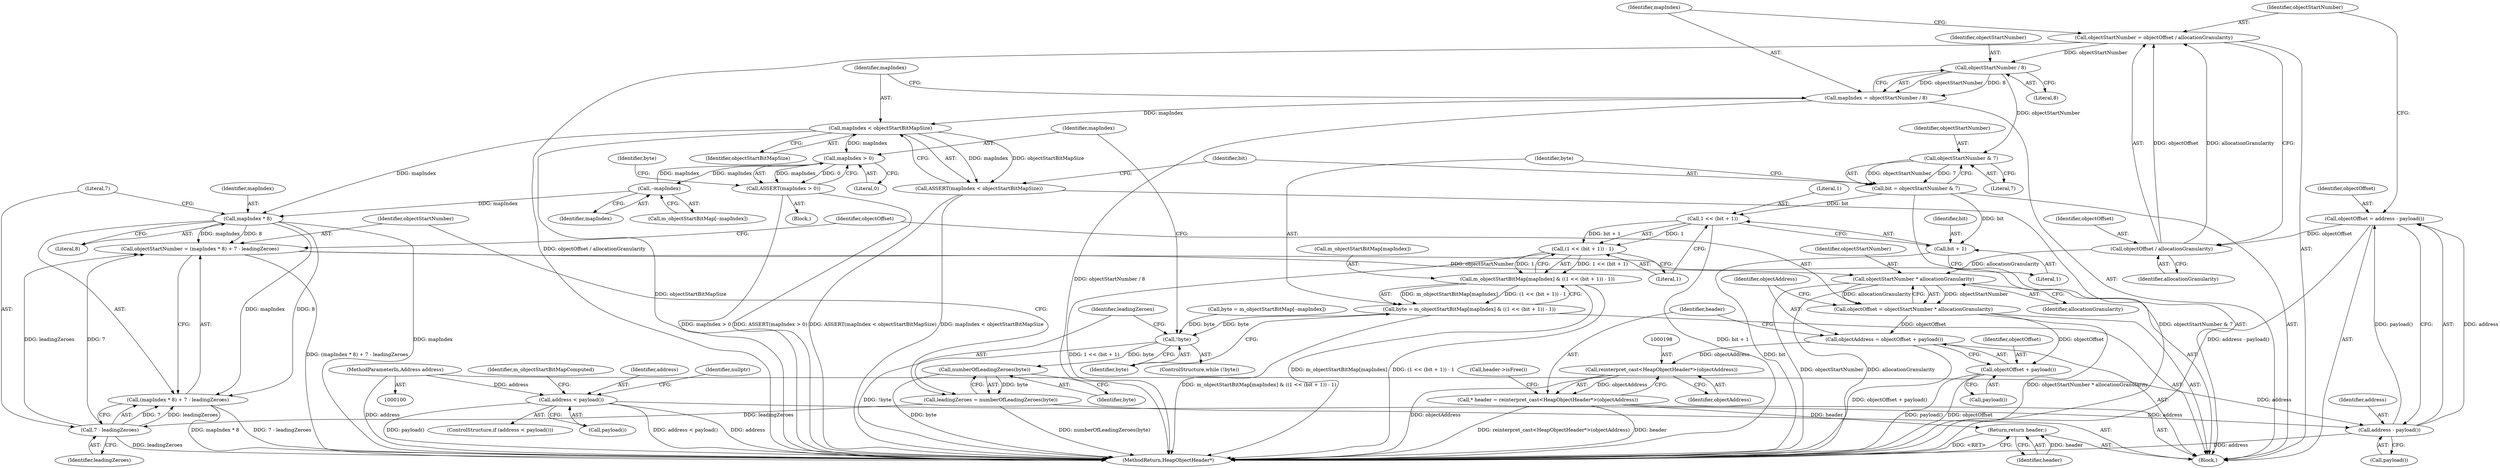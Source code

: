 digraph "0_Chrome_0749ec24fae74ec32d0567eef0e5ec43c84dbcb9_6@API" {
"1000120" [label="(Call,objectStartNumber = objectOffset / allocationGranularity)"];
"1000122" [label="(Call,objectOffset / allocationGranularity)"];
"1000114" [label="(Call,objectOffset = address - payload())"];
"1000116" [label="(Call,address - payload())"];
"1000104" [label="(Call,address < payload())"];
"1000101" [label="(MethodParameterIn,Address address)"];
"1000128" [label="(Call,objectStartNumber / 8)"];
"1000126" [label="(Call,mapIndex = objectStartNumber / 8)"];
"1000132" [label="(Call,mapIndex < objectStartBitMapSize)"];
"1000131" [label="(Call,ASSERT(mapIndex < objectStartBitMapSize))"];
"1000160" [label="(Call,mapIndex > 0)"];
"1000159" [label="(Call,ASSERT(mapIndex > 0))"];
"1000167" [label="(Call,--mapIndex)"];
"1000177" [label="(Call,mapIndex * 8)"];
"1000174" [label="(Call,objectStartNumber = (mapIndex * 8) + 7 - leadingZeroes)"];
"1000185" [label="(Call,objectStartNumber * allocationGranularity)"];
"1000183" [label="(Call,objectOffset = objectStartNumber * allocationGranularity)"];
"1000189" [label="(Call,objectAddress = objectOffset + payload())"];
"1000197" [label="(Call,reinterpret_cast<HeapObjectHeader*>(objectAddress))"];
"1000195" [label="(Call,* header = reinterpret_cast<HeapObjectHeader*>(objectAddress))"];
"1000205" [label="(Return,return header;)"];
"1000191" [label="(Call,objectOffset + payload())"];
"1000176" [label="(Call,(mapIndex * 8) + 7 - leadingZeroes)"];
"1000138" [label="(Call,objectStartNumber & 7)"];
"1000136" [label="(Call,bit = objectStartNumber & 7)"];
"1000149" [label="(Call,1 << (bit + 1))"];
"1000148" [label="(Call,(1 << (bit + 1)) - 1)"];
"1000144" [label="(Call,m_objectStartBitMap[mapIndex] & ((1 << (bit + 1)) - 1))"];
"1000142" [label="(Call,byte = m_objectStartBitMap[mapIndex] & ((1 << (bit + 1)) - 1))"];
"1000156" [label="(Call,!byte)"];
"1000172" [label="(Call,numberOfLeadingZeroes(byte))"];
"1000170" [label="(Call,leadingZeroes = numberOfLeadingZeroes(byte))"];
"1000180" [label="(Call,7 - leadingZeroes)"];
"1000151" [label="(Call,bit + 1)"];
"1000182" [label="(Identifier,leadingZeroes)"];
"1000197" [label="(Call,reinterpret_cast<HeapObjectHeader*>(objectAddress))"];
"1000164" [label="(Identifier,byte)"];
"1000127" [label="(Identifier,mapIndex)"];
"1000161" [label="(Identifier,mapIndex)"];
"1000190" [label="(Identifier,objectAddress)"];
"1000111" [label="(Identifier,m_objectStartBitMapComputed)"];
"1000152" [label="(Identifier,bit)"];
"1000193" [label="(Call,payload())"];
"1000165" [label="(Call,m_objectStartBitMap[--mapIndex])"];
"1000105" [label="(Identifier,address)"];
"1000117" [label="(Identifier,address)"];
"1000143" [label="(Identifier,byte)"];
"1000114" [label="(Call,objectOffset = address - payload())"];
"1000108" [label="(Identifier,nullptr)"];
"1000167" [label="(Call,--mapIndex)"];
"1000195" [label="(Call,* header = reinterpret_cast<HeapObjectHeader*>(objectAddress))"];
"1000173" [label="(Identifier,byte)"];
"1000171" [label="(Identifier,leadingZeroes)"];
"1000199" [label="(Identifier,objectAddress)"];
"1000159" [label="(Call,ASSERT(mapIndex > 0))"];
"1000137" [label="(Identifier,bit)"];
"1000170" [label="(Call,leadingZeroes = numberOfLeadingZeroes(byte))"];
"1000177" [label="(Call,mapIndex * 8)"];
"1000158" [label="(Block,)"];
"1000174" [label="(Call,objectStartNumber = (mapIndex * 8) + 7 - leadingZeroes)"];
"1000151" [label="(Call,bit + 1)"];
"1000106" [label="(Call,payload())"];
"1000184" [label="(Identifier,objectOffset)"];
"1000189" [label="(Call,objectAddress = objectOffset + payload())"];
"1000172" [label="(Call,numberOfLeadingZeroes(byte))"];
"1000131" [label="(Call,ASSERT(mapIndex < objectStartBitMapSize))"];
"1000123" [label="(Identifier,objectOffset)"];
"1000101" [label="(MethodParameterIn,Address address)"];
"1000160" [label="(Call,mapIndex > 0)"];
"1000191" [label="(Call,objectOffset + payload())"];
"1000196" [label="(Identifier,header)"];
"1000155" [label="(ControlStructure,while (!byte))"];
"1000120" [label="(Call,objectStartNumber = objectOffset / allocationGranularity)"];
"1000140" [label="(Literal,7)"];
"1000149" [label="(Call,1 << (bit + 1))"];
"1000156" [label="(Call,!byte)"];
"1000134" [label="(Identifier,objectStartBitMapSize)"];
"1000121" [label="(Identifier,objectStartNumber)"];
"1000144" [label="(Call,m_objectStartBitMap[mapIndex] & ((1 << (bit + 1)) - 1))"];
"1000201" [label="(Call,header->isFree())"];
"1000205" [label="(Return,return header;)"];
"1000150" [label="(Literal,1)"];
"1000138" [label="(Call,objectStartNumber & 7)"];
"1000179" [label="(Literal,8)"];
"1000128" [label="(Call,objectStartNumber / 8)"];
"1000162" [label="(Literal,0)"];
"1000142" [label="(Call,byte = m_objectStartBitMap[mapIndex] & ((1 << (bit + 1)) - 1))"];
"1000207" [label="(MethodReturn,HeapObjectHeader*)"];
"1000116" [label="(Call,address - payload())"];
"1000124" [label="(Identifier,allocationGranularity)"];
"1000130" [label="(Literal,8)"];
"1000122" [label="(Call,objectOffset / allocationGranularity)"];
"1000133" [label="(Identifier,mapIndex)"];
"1000126" [label="(Call,mapIndex = objectStartNumber / 8)"];
"1000118" [label="(Call,payload())"];
"1000154" [label="(Literal,1)"];
"1000115" [label="(Identifier,objectOffset)"];
"1000157" [label="(Identifier,byte)"];
"1000139" [label="(Identifier,objectStartNumber)"];
"1000192" [label="(Identifier,objectOffset)"];
"1000183" [label="(Call,objectOffset = objectStartNumber * allocationGranularity)"];
"1000104" [label="(Call,address < payload())"];
"1000129" [label="(Identifier,objectStartNumber)"];
"1000206" [label="(Identifier,header)"];
"1000185" [label="(Call,objectStartNumber * allocationGranularity)"];
"1000148" [label="(Call,(1 << (bit + 1)) - 1)"];
"1000178" [label="(Identifier,mapIndex)"];
"1000153" [label="(Literal,1)"];
"1000163" [label="(Call,byte = m_objectStartBitMap[--mapIndex])"];
"1000175" [label="(Identifier,objectStartNumber)"];
"1000187" [label="(Identifier,allocationGranularity)"];
"1000102" [label="(Block,)"];
"1000132" [label="(Call,mapIndex < objectStartBitMapSize)"];
"1000176" [label="(Call,(mapIndex * 8) + 7 - leadingZeroes)"];
"1000145" [label="(Call,m_objectStartBitMap[mapIndex])"];
"1000136" [label="(Call,bit = objectStartNumber & 7)"];
"1000103" [label="(ControlStructure,if (address < payload()))"];
"1000180" [label="(Call,7 - leadingZeroes)"];
"1000168" [label="(Identifier,mapIndex)"];
"1000181" [label="(Literal,7)"];
"1000186" [label="(Identifier,objectStartNumber)"];
"1000120" -> "1000102"  [label="AST: "];
"1000120" -> "1000122"  [label="CFG: "];
"1000121" -> "1000120"  [label="AST: "];
"1000122" -> "1000120"  [label="AST: "];
"1000127" -> "1000120"  [label="CFG: "];
"1000120" -> "1000207"  [label="DDG: objectOffset / allocationGranularity"];
"1000122" -> "1000120"  [label="DDG: objectOffset"];
"1000122" -> "1000120"  [label="DDG: allocationGranularity"];
"1000120" -> "1000128"  [label="DDG: objectStartNumber"];
"1000122" -> "1000124"  [label="CFG: "];
"1000123" -> "1000122"  [label="AST: "];
"1000124" -> "1000122"  [label="AST: "];
"1000114" -> "1000122"  [label="DDG: objectOffset"];
"1000122" -> "1000185"  [label="DDG: allocationGranularity"];
"1000114" -> "1000102"  [label="AST: "];
"1000114" -> "1000116"  [label="CFG: "];
"1000115" -> "1000114"  [label="AST: "];
"1000116" -> "1000114"  [label="AST: "];
"1000121" -> "1000114"  [label="CFG: "];
"1000114" -> "1000207"  [label="DDG: address - payload()"];
"1000116" -> "1000114"  [label="DDG: address"];
"1000116" -> "1000114"  [label="DDG: payload()"];
"1000116" -> "1000118"  [label="CFG: "];
"1000117" -> "1000116"  [label="AST: "];
"1000118" -> "1000116"  [label="AST: "];
"1000116" -> "1000207"  [label="DDG: address"];
"1000104" -> "1000116"  [label="DDG: address"];
"1000101" -> "1000116"  [label="DDG: address"];
"1000104" -> "1000103"  [label="AST: "];
"1000104" -> "1000106"  [label="CFG: "];
"1000105" -> "1000104"  [label="AST: "];
"1000106" -> "1000104"  [label="AST: "];
"1000108" -> "1000104"  [label="CFG: "];
"1000111" -> "1000104"  [label="CFG: "];
"1000104" -> "1000207"  [label="DDG: address < payload()"];
"1000104" -> "1000207"  [label="DDG: address"];
"1000104" -> "1000207"  [label="DDG: payload()"];
"1000101" -> "1000104"  [label="DDG: address"];
"1000101" -> "1000100"  [label="AST: "];
"1000101" -> "1000207"  [label="DDG: address"];
"1000128" -> "1000126"  [label="AST: "];
"1000128" -> "1000130"  [label="CFG: "];
"1000129" -> "1000128"  [label="AST: "];
"1000130" -> "1000128"  [label="AST: "];
"1000126" -> "1000128"  [label="CFG: "];
"1000128" -> "1000126"  [label="DDG: objectStartNumber"];
"1000128" -> "1000126"  [label="DDG: 8"];
"1000128" -> "1000138"  [label="DDG: objectStartNumber"];
"1000126" -> "1000102"  [label="AST: "];
"1000127" -> "1000126"  [label="AST: "];
"1000133" -> "1000126"  [label="CFG: "];
"1000126" -> "1000207"  [label="DDG: objectStartNumber / 8"];
"1000126" -> "1000132"  [label="DDG: mapIndex"];
"1000132" -> "1000131"  [label="AST: "];
"1000132" -> "1000134"  [label="CFG: "];
"1000133" -> "1000132"  [label="AST: "];
"1000134" -> "1000132"  [label="AST: "];
"1000131" -> "1000132"  [label="CFG: "];
"1000132" -> "1000207"  [label="DDG: objectStartBitMapSize"];
"1000132" -> "1000131"  [label="DDG: mapIndex"];
"1000132" -> "1000131"  [label="DDG: objectStartBitMapSize"];
"1000132" -> "1000160"  [label="DDG: mapIndex"];
"1000132" -> "1000177"  [label="DDG: mapIndex"];
"1000131" -> "1000102"  [label="AST: "];
"1000137" -> "1000131"  [label="CFG: "];
"1000131" -> "1000207"  [label="DDG: mapIndex < objectStartBitMapSize"];
"1000131" -> "1000207"  [label="DDG: ASSERT(mapIndex < objectStartBitMapSize)"];
"1000160" -> "1000159"  [label="AST: "];
"1000160" -> "1000162"  [label="CFG: "];
"1000161" -> "1000160"  [label="AST: "];
"1000162" -> "1000160"  [label="AST: "];
"1000159" -> "1000160"  [label="CFG: "];
"1000160" -> "1000159"  [label="DDG: mapIndex"];
"1000160" -> "1000159"  [label="DDG: 0"];
"1000167" -> "1000160"  [label="DDG: mapIndex"];
"1000160" -> "1000167"  [label="DDG: mapIndex"];
"1000159" -> "1000158"  [label="AST: "];
"1000164" -> "1000159"  [label="CFG: "];
"1000159" -> "1000207"  [label="DDG: ASSERT(mapIndex > 0)"];
"1000159" -> "1000207"  [label="DDG: mapIndex > 0"];
"1000167" -> "1000165"  [label="AST: "];
"1000167" -> "1000168"  [label="CFG: "];
"1000168" -> "1000167"  [label="AST: "];
"1000165" -> "1000167"  [label="CFG: "];
"1000167" -> "1000177"  [label="DDG: mapIndex"];
"1000177" -> "1000176"  [label="AST: "];
"1000177" -> "1000179"  [label="CFG: "];
"1000178" -> "1000177"  [label="AST: "];
"1000179" -> "1000177"  [label="AST: "];
"1000181" -> "1000177"  [label="CFG: "];
"1000177" -> "1000207"  [label="DDG: mapIndex"];
"1000177" -> "1000174"  [label="DDG: mapIndex"];
"1000177" -> "1000174"  [label="DDG: 8"];
"1000177" -> "1000176"  [label="DDG: mapIndex"];
"1000177" -> "1000176"  [label="DDG: 8"];
"1000174" -> "1000102"  [label="AST: "];
"1000174" -> "1000176"  [label="CFG: "];
"1000175" -> "1000174"  [label="AST: "];
"1000176" -> "1000174"  [label="AST: "];
"1000184" -> "1000174"  [label="CFG: "];
"1000174" -> "1000207"  [label="DDG: (mapIndex * 8) + 7 - leadingZeroes"];
"1000180" -> "1000174"  [label="DDG: 7"];
"1000180" -> "1000174"  [label="DDG: leadingZeroes"];
"1000174" -> "1000185"  [label="DDG: objectStartNumber"];
"1000185" -> "1000183"  [label="AST: "];
"1000185" -> "1000187"  [label="CFG: "];
"1000186" -> "1000185"  [label="AST: "];
"1000187" -> "1000185"  [label="AST: "];
"1000183" -> "1000185"  [label="CFG: "];
"1000185" -> "1000207"  [label="DDG: objectStartNumber"];
"1000185" -> "1000207"  [label="DDG: allocationGranularity"];
"1000185" -> "1000183"  [label="DDG: objectStartNumber"];
"1000185" -> "1000183"  [label="DDG: allocationGranularity"];
"1000183" -> "1000102"  [label="AST: "];
"1000184" -> "1000183"  [label="AST: "];
"1000190" -> "1000183"  [label="CFG: "];
"1000183" -> "1000207"  [label="DDG: objectStartNumber * allocationGranularity"];
"1000183" -> "1000189"  [label="DDG: objectOffset"];
"1000183" -> "1000191"  [label="DDG: objectOffset"];
"1000189" -> "1000102"  [label="AST: "];
"1000189" -> "1000191"  [label="CFG: "];
"1000190" -> "1000189"  [label="AST: "];
"1000191" -> "1000189"  [label="AST: "];
"1000196" -> "1000189"  [label="CFG: "];
"1000189" -> "1000207"  [label="DDG: objectOffset + payload()"];
"1000189" -> "1000197"  [label="DDG: objectAddress"];
"1000197" -> "1000195"  [label="AST: "];
"1000197" -> "1000199"  [label="CFG: "];
"1000198" -> "1000197"  [label="AST: "];
"1000199" -> "1000197"  [label="AST: "];
"1000195" -> "1000197"  [label="CFG: "];
"1000197" -> "1000207"  [label="DDG: objectAddress"];
"1000197" -> "1000195"  [label="DDG: objectAddress"];
"1000195" -> "1000102"  [label="AST: "];
"1000196" -> "1000195"  [label="AST: "];
"1000201" -> "1000195"  [label="CFG: "];
"1000195" -> "1000207"  [label="DDG: reinterpret_cast<HeapObjectHeader*>(objectAddress)"];
"1000195" -> "1000207"  [label="DDG: header"];
"1000195" -> "1000205"  [label="DDG: header"];
"1000205" -> "1000102"  [label="AST: "];
"1000205" -> "1000206"  [label="CFG: "];
"1000206" -> "1000205"  [label="AST: "];
"1000207" -> "1000205"  [label="CFG: "];
"1000205" -> "1000207"  [label="DDG: <RET>"];
"1000206" -> "1000205"  [label="DDG: header"];
"1000191" -> "1000193"  [label="CFG: "];
"1000192" -> "1000191"  [label="AST: "];
"1000193" -> "1000191"  [label="AST: "];
"1000191" -> "1000207"  [label="DDG: payload()"];
"1000191" -> "1000207"  [label="DDG: objectOffset"];
"1000176" -> "1000180"  [label="CFG: "];
"1000180" -> "1000176"  [label="AST: "];
"1000176" -> "1000207"  [label="DDG: 7 - leadingZeroes"];
"1000176" -> "1000207"  [label="DDG: mapIndex * 8"];
"1000180" -> "1000176"  [label="DDG: 7"];
"1000180" -> "1000176"  [label="DDG: leadingZeroes"];
"1000138" -> "1000136"  [label="AST: "];
"1000138" -> "1000140"  [label="CFG: "];
"1000139" -> "1000138"  [label="AST: "];
"1000140" -> "1000138"  [label="AST: "];
"1000136" -> "1000138"  [label="CFG: "];
"1000138" -> "1000136"  [label="DDG: objectStartNumber"];
"1000138" -> "1000136"  [label="DDG: 7"];
"1000136" -> "1000102"  [label="AST: "];
"1000137" -> "1000136"  [label="AST: "];
"1000143" -> "1000136"  [label="CFG: "];
"1000136" -> "1000207"  [label="DDG: objectStartNumber & 7"];
"1000136" -> "1000149"  [label="DDG: bit"];
"1000136" -> "1000151"  [label="DDG: bit"];
"1000149" -> "1000148"  [label="AST: "];
"1000149" -> "1000151"  [label="CFG: "];
"1000150" -> "1000149"  [label="AST: "];
"1000151" -> "1000149"  [label="AST: "];
"1000154" -> "1000149"  [label="CFG: "];
"1000149" -> "1000207"  [label="DDG: bit + 1"];
"1000149" -> "1000148"  [label="DDG: 1"];
"1000149" -> "1000148"  [label="DDG: bit + 1"];
"1000148" -> "1000144"  [label="AST: "];
"1000148" -> "1000154"  [label="CFG: "];
"1000154" -> "1000148"  [label="AST: "];
"1000144" -> "1000148"  [label="CFG: "];
"1000148" -> "1000207"  [label="DDG: 1 << (bit + 1)"];
"1000148" -> "1000144"  [label="DDG: 1 << (bit + 1)"];
"1000148" -> "1000144"  [label="DDG: 1"];
"1000144" -> "1000142"  [label="AST: "];
"1000145" -> "1000144"  [label="AST: "];
"1000142" -> "1000144"  [label="CFG: "];
"1000144" -> "1000207"  [label="DDG: (1 << (bit + 1)) - 1"];
"1000144" -> "1000207"  [label="DDG: m_objectStartBitMap[mapIndex]"];
"1000144" -> "1000142"  [label="DDG: m_objectStartBitMap[mapIndex]"];
"1000144" -> "1000142"  [label="DDG: (1 << (bit + 1)) - 1"];
"1000142" -> "1000102"  [label="AST: "];
"1000143" -> "1000142"  [label="AST: "];
"1000157" -> "1000142"  [label="CFG: "];
"1000142" -> "1000207"  [label="DDG: m_objectStartBitMap[mapIndex] & ((1 << (bit + 1)) - 1)"];
"1000142" -> "1000156"  [label="DDG: byte"];
"1000156" -> "1000155"  [label="AST: "];
"1000156" -> "1000157"  [label="CFG: "];
"1000157" -> "1000156"  [label="AST: "];
"1000161" -> "1000156"  [label="CFG: "];
"1000171" -> "1000156"  [label="CFG: "];
"1000156" -> "1000207"  [label="DDG: !byte"];
"1000163" -> "1000156"  [label="DDG: byte"];
"1000156" -> "1000172"  [label="DDG: byte"];
"1000172" -> "1000170"  [label="AST: "];
"1000172" -> "1000173"  [label="CFG: "];
"1000173" -> "1000172"  [label="AST: "];
"1000170" -> "1000172"  [label="CFG: "];
"1000172" -> "1000207"  [label="DDG: byte"];
"1000172" -> "1000170"  [label="DDG: byte"];
"1000170" -> "1000102"  [label="AST: "];
"1000171" -> "1000170"  [label="AST: "];
"1000175" -> "1000170"  [label="CFG: "];
"1000170" -> "1000207"  [label="DDG: numberOfLeadingZeroes(byte)"];
"1000170" -> "1000180"  [label="DDG: leadingZeroes"];
"1000180" -> "1000182"  [label="CFG: "];
"1000181" -> "1000180"  [label="AST: "];
"1000182" -> "1000180"  [label="AST: "];
"1000180" -> "1000207"  [label="DDG: leadingZeroes"];
"1000151" -> "1000153"  [label="CFG: "];
"1000152" -> "1000151"  [label="AST: "];
"1000153" -> "1000151"  [label="AST: "];
"1000151" -> "1000207"  [label="DDG: bit"];
}
